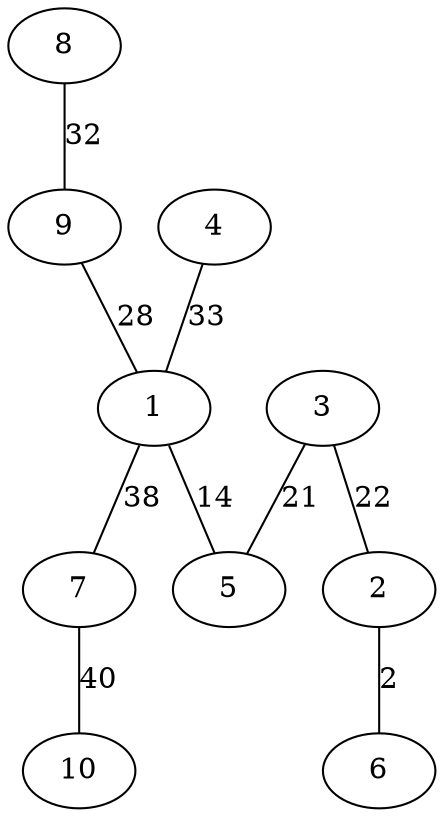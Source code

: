graph G_1_MST {
    8;
    9;
    7;
    10;
    1;
    5;
    3;
    2;
    4;
    6;
    8 -- 9 [label="32"];
    7 -- 10 [label="40"];
    9 -- 1 [label="28"];
    1 -- 5 [label="14"];
    3 -- 2 [label="22"];
    4 -- 1 [label="33"];
    3 -- 5 [label="21"];
    1 -- 7 [label="38"];
    2 -- 6 [label="2"];
}